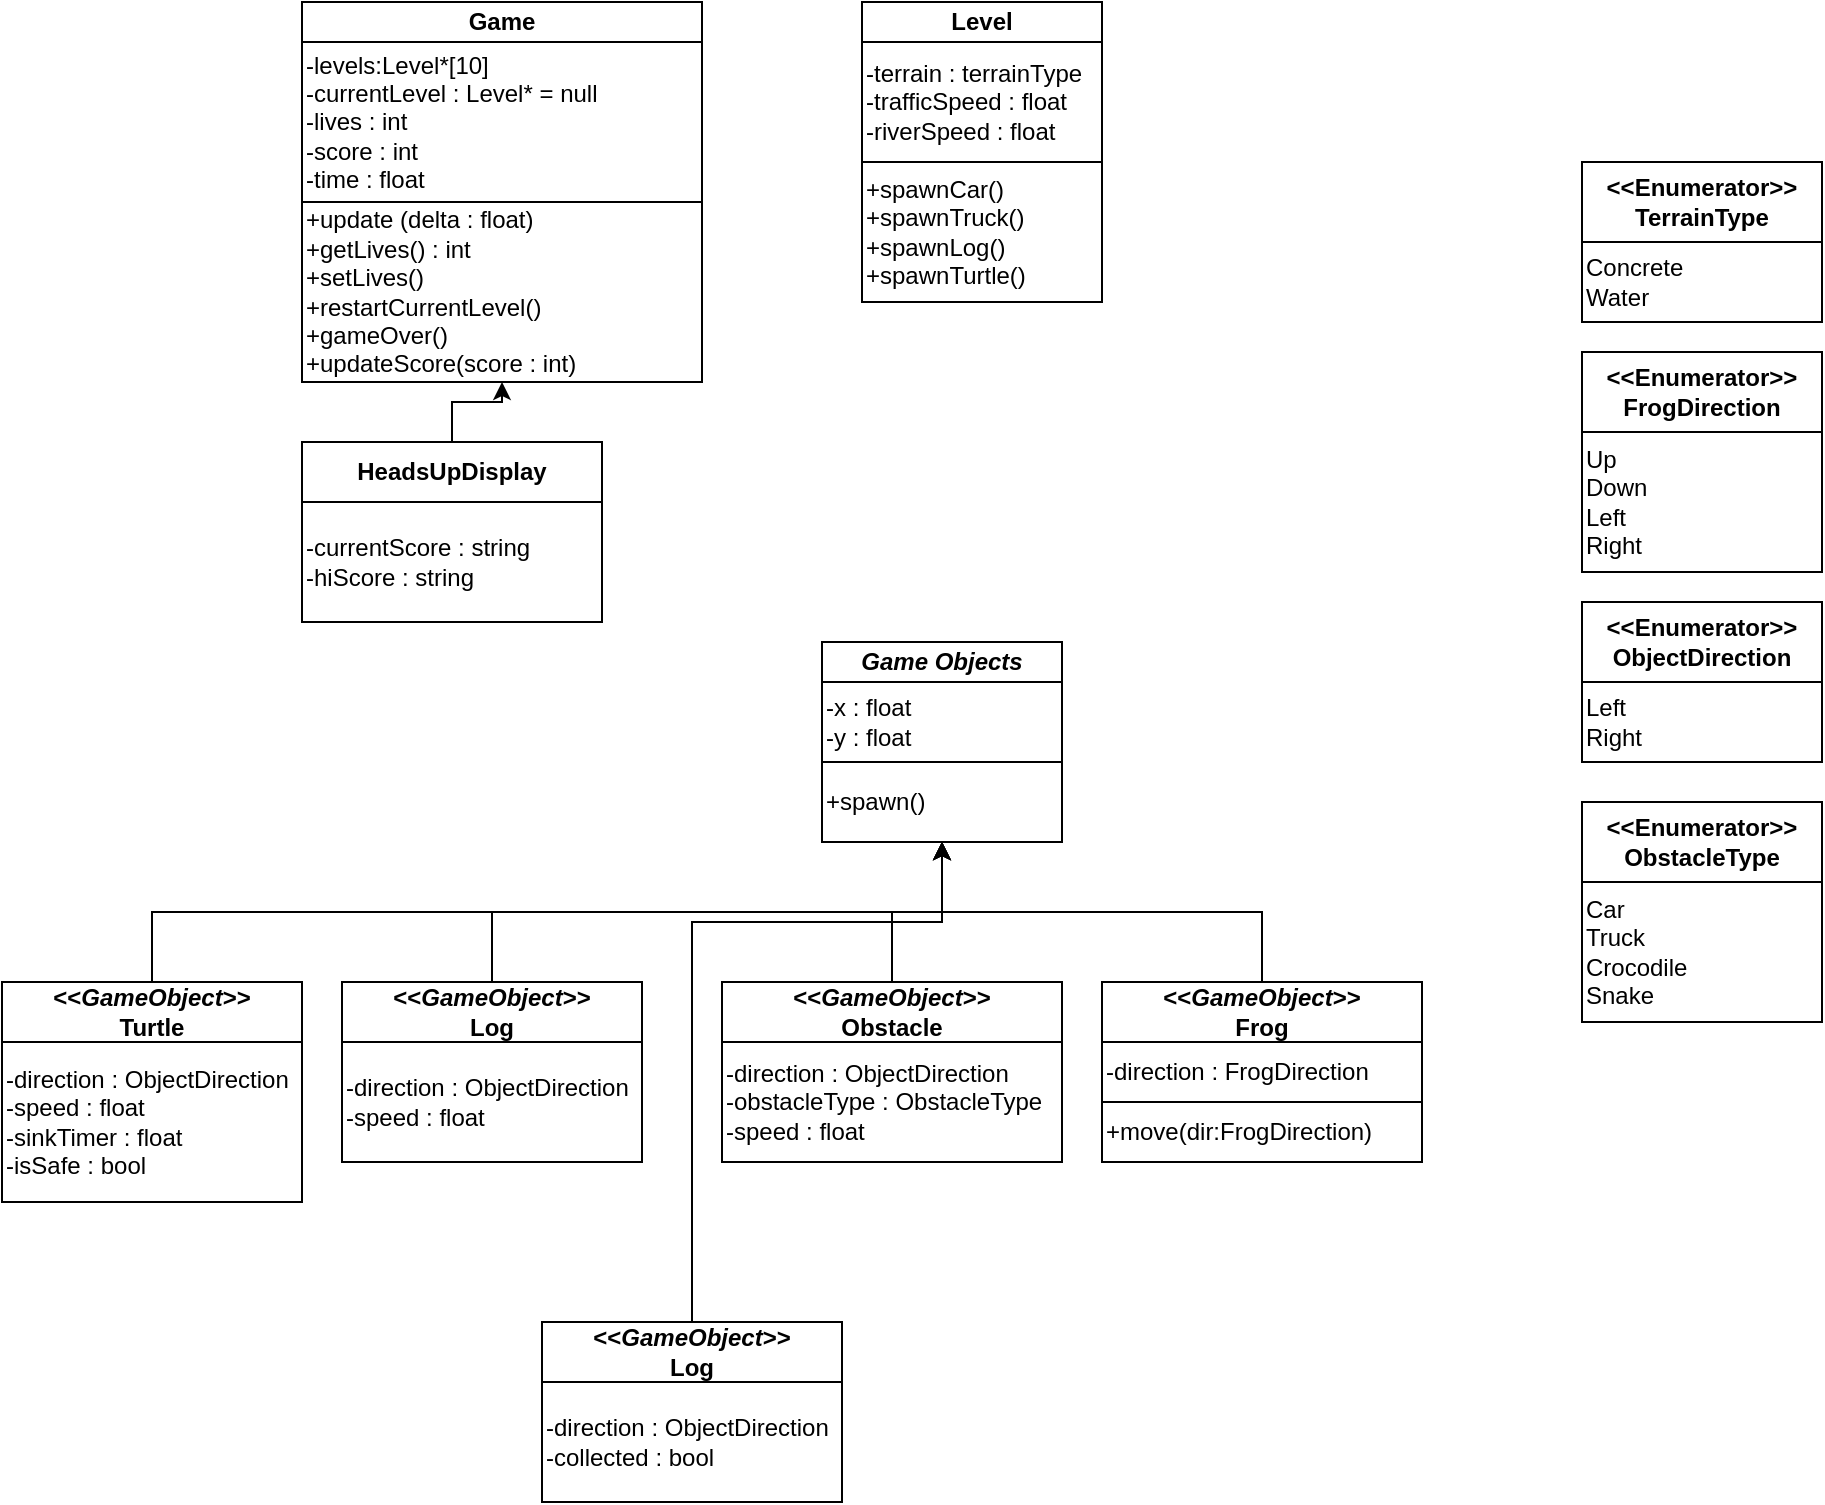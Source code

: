 <mxfile version="24.7.14">
  <diagram name="Page-1" id="NJD1xEHM0Zk8MOVv6M6O">
    <mxGraphModel dx="2107" dy="686" grid="1" gridSize="10" guides="1" tooltips="1" connect="1" arrows="1" fold="1" page="1" pageScale="1" pageWidth="850" pageHeight="1100" math="0" shadow="0">
      <root>
        <mxCell id="0" />
        <mxCell id="1" parent="0" />
        <mxCell id="fS9az8req5skJExZvttT-36" value="&lt;div&gt;Game&lt;/div&gt;" style="swimlane;whiteSpace=wrap;html=1;startSize=20;" vertex="1" parent="1">
          <mxGeometry x="40" y="320" width="200" height="190" as="geometry" />
        </mxCell>
        <mxCell id="fS9az8req5skJExZvttT-37" value="-levels:Level*[10]&lt;div&gt;-currentLevel : Level* = null&lt;/div&gt;&lt;div&gt;-lives : int&lt;/div&gt;&lt;div&gt;-score : int&lt;/div&gt;&lt;div&gt;-time : float&lt;/div&gt;" style="rounded=0;whiteSpace=wrap;html=1;align=left;" vertex="1" parent="fS9az8req5skJExZvttT-36">
          <mxGeometry y="20" width="200" height="80" as="geometry" />
        </mxCell>
        <mxCell id="fS9az8req5skJExZvttT-38" value="&lt;div&gt;+update (delta : float)&lt;/div&gt;+getLives() : int&lt;div&gt;+setLives()&lt;/div&gt;&lt;div&gt;+restartCurrentLevel()&lt;/div&gt;&lt;div&gt;+gameOver()&lt;/div&gt;&lt;div&gt;+updateScore(score : int)&lt;/div&gt;" style="rounded=0;whiteSpace=wrap;html=1;align=left;" vertex="1" parent="fS9az8req5skJExZvttT-36">
          <mxGeometry y="100" width="200" height="90" as="geometry" />
        </mxCell>
        <mxCell id="fS9az8req5skJExZvttT-77" style="edgeStyle=orthogonalEdgeStyle;rounded=0;orthogonalLoop=1;jettySize=auto;html=1;exitX=0.5;exitY=0;exitDx=0;exitDy=0;" edge="1" parent="1" source="fS9az8req5skJExZvttT-40" target="fS9az8req5skJExZvttT-38">
          <mxGeometry relative="1" as="geometry" />
        </mxCell>
        <mxCell id="fS9az8req5skJExZvttT-40" value="HeadsUpDisplay" style="swimlane;whiteSpace=wrap;html=1;startSize=30;" vertex="1" parent="1">
          <mxGeometry x="40" y="540" width="150" height="90" as="geometry" />
        </mxCell>
        <mxCell id="fS9az8req5skJExZvttT-41" value="-currentScore : string&lt;div&gt;&lt;span style=&quot;background-color: initial;&quot;&gt;-hiScore : string&lt;/span&gt;&lt;/div&gt;" style="rounded=0;whiteSpace=wrap;html=1;align=left;" vertex="1" parent="fS9az8req5skJExZvttT-40">
          <mxGeometry y="30" width="150" height="60" as="geometry" />
        </mxCell>
        <mxCell id="fS9az8req5skJExZvttT-43" value="Level" style="swimlane;whiteSpace=wrap;html=1;startSize=20;" vertex="1" parent="1">
          <mxGeometry x="320" y="320" width="120" height="150" as="geometry" />
        </mxCell>
        <mxCell id="fS9az8req5skJExZvttT-44" value="-terrain : terrainType&lt;div&gt;-trafficSpeed : float&lt;/div&gt;&lt;div&gt;-riverSpeed : float&lt;/div&gt;" style="rounded=0;whiteSpace=wrap;html=1;align=left;" vertex="1" parent="fS9az8req5skJExZvttT-43">
          <mxGeometry y="20" width="120" height="60" as="geometry" />
        </mxCell>
        <mxCell id="fS9az8req5skJExZvttT-45" value="+spawnCar()&lt;div&gt;+spawnTruck()&lt;/div&gt;&lt;div&gt;+spawnLog()&lt;/div&gt;&lt;div&gt;+spawnTurtle()&lt;/div&gt;" style="rounded=0;whiteSpace=wrap;html=1;align=left;" vertex="1" parent="fS9az8req5skJExZvttT-43">
          <mxGeometry y="80" width="120" height="70" as="geometry" />
        </mxCell>
        <mxCell id="fS9az8req5skJExZvttT-73" style="edgeStyle=orthogonalEdgeStyle;rounded=0;orthogonalLoop=1;jettySize=auto;html=1;exitX=0.5;exitY=0;exitDx=0;exitDy=0;entryX=0.5;entryY=1;entryDx=0;entryDy=0;" edge="1" parent="1" source="fS9az8req5skJExZvttT-47" target="fS9az8req5skJExZvttT-58">
          <mxGeometry relative="1" as="geometry" />
        </mxCell>
        <mxCell id="fS9az8req5skJExZvttT-47" value="&lt;div&gt;&amp;lt;&amp;lt;&lt;i&gt;GameObject&lt;/i&gt;&amp;gt;&amp;gt;&lt;/div&gt;Frog" style="swimlane;whiteSpace=wrap;html=1;startSize=30;" vertex="1" parent="1">
          <mxGeometry x="440" y="810" width="160" height="90" as="geometry" />
        </mxCell>
        <mxCell id="fS9az8req5skJExZvttT-48" value="&lt;div&gt;-direction : FrogDirection&lt;/div&gt;" style="rounded=0;whiteSpace=wrap;html=1;align=left;" vertex="1" parent="fS9az8req5skJExZvttT-47">
          <mxGeometry y="30" width="160" height="30" as="geometry" />
        </mxCell>
        <mxCell id="fS9az8req5skJExZvttT-49" value="+move(dir:FrogDirection)" style="rounded=0;whiteSpace=wrap;html=1;align=left;" vertex="1" parent="fS9az8req5skJExZvttT-47">
          <mxGeometry y="60" width="160" height="30" as="geometry" />
        </mxCell>
        <mxCell id="fS9az8req5skJExZvttT-50" value="&amp;lt;&amp;lt;Enumerator&lt;span style=&quot;background-color: initial;&quot;&gt;&amp;gt;&amp;gt;&lt;/span&gt;&lt;div&gt;TerrainType&lt;/div&gt;" style="swimlane;whiteSpace=wrap;html=1;startSize=40;" vertex="1" parent="1">
          <mxGeometry x="680" y="400" width="120" height="80" as="geometry" />
        </mxCell>
        <mxCell id="fS9az8req5skJExZvttT-51" value="Concrete&lt;div&gt;Water&lt;/div&gt;" style="rounded=0;whiteSpace=wrap;html=1;align=left;" vertex="1" parent="fS9az8req5skJExZvttT-50">
          <mxGeometry y="40" width="120" height="40" as="geometry" />
        </mxCell>
        <mxCell id="fS9az8req5skJExZvttT-52" value="&amp;lt;&amp;lt;Enumerator&amp;gt;&amp;gt;&lt;div&gt;FrogDirection&lt;/div&gt;" style="swimlane;whiteSpace=wrap;html=1;startSize=40;" vertex="1" parent="1">
          <mxGeometry x="680" y="495" width="120" height="110" as="geometry" />
        </mxCell>
        <mxCell id="fS9az8req5skJExZvttT-53" value="Up&lt;div&gt;Down&lt;/div&gt;&lt;div&gt;Left&lt;/div&gt;&lt;div&gt;Right&lt;/div&gt;" style="rounded=0;whiteSpace=wrap;html=1;align=left;" vertex="1" parent="fS9az8req5skJExZvttT-52">
          <mxGeometry y="40" width="120" height="70" as="geometry" />
        </mxCell>
        <mxCell id="fS9az8req5skJExZvttT-74" style="edgeStyle=orthogonalEdgeStyle;rounded=0;orthogonalLoop=1;jettySize=auto;html=1;exitX=0.5;exitY=0;exitDx=0;exitDy=0;entryX=0.5;entryY=1;entryDx=0;entryDy=0;" edge="1" parent="1" source="fS9az8req5skJExZvttT-57" target="fS9az8req5skJExZvttT-60">
          <mxGeometry relative="1" as="geometry" />
        </mxCell>
        <mxCell id="fS9az8req5skJExZvttT-57" value="&amp;lt;&amp;lt;&lt;i&gt;GameObject&lt;/i&gt;&amp;gt;&amp;gt;&lt;div&gt;Obstacle&lt;/div&gt;" style="swimlane;whiteSpace=wrap;html=1;startSize=30;" vertex="1" parent="1">
          <mxGeometry x="250" y="810" width="170" height="90" as="geometry">
            <mxRectangle x="250" y="810" width="140" height="40" as="alternateBounds" />
          </mxGeometry>
        </mxCell>
        <mxCell id="fS9az8req5skJExZvttT-66" value="-direction : ObjectDirection&lt;div&gt;-obstacleType : ObstacleType&lt;/div&gt;&lt;div&gt;-speed : float&lt;/div&gt;" style="rounded=0;whiteSpace=wrap;html=1;align=left;" vertex="1" parent="fS9az8req5skJExZvttT-57">
          <mxGeometry y="30" width="170" height="60" as="geometry" />
        </mxCell>
        <mxCell id="fS9az8req5skJExZvttT-58" value="&lt;i&gt;Game Objects&lt;/i&gt;" style="swimlane;whiteSpace=wrap;html=1;startSize=20;" vertex="1" parent="1">
          <mxGeometry x="300" y="640" width="120" height="100" as="geometry" />
        </mxCell>
        <mxCell id="fS9az8req5skJExZvttT-59" value="-x : float&lt;div&gt;-y : float&lt;/div&gt;" style="rounded=0;whiteSpace=wrap;html=1;align=left;" vertex="1" parent="fS9az8req5skJExZvttT-58">
          <mxGeometry y="20" width="120" height="40" as="geometry" />
        </mxCell>
        <mxCell id="fS9az8req5skJExZvttT-60" value="+spawn()" style="rounded=0;whiteSpace=wrap;html=1;align=left;" vertex="1" parent="fS9az8req5skJExZvttT-58">
          <mxGeometry y="60" width="120" height="40" as="geometry" />
        </mxCell>
        <mxCell id="fS9az8req5skJExZvttT-75" style="edgeStyle=orthogonalEdgeStyle;rounded=0;orthogonalLoop=1;jettySize=auto;html=1;exitX=0.5;exitY=0;exitDx=0;exitDy=0;entryX=0.5;entryY=1;entryDx=0;entryDy=0;" edge="1" parent="1" source="fS9az8req5skJExZvttT-64" target="fS9az8req5skJExZvttT-60">
          <mxGeometry relative="1" as="geometry">
            <mxPoint x="330" y="750" as="targetPoint" />
          </mxGeometry>
        </mxCell>
        <mxCell id="fS9az8req5skJExZvttT-64" value="&amp;lt;&amp;lt;&lt;i&gt;GameObject&lt;/i&gt;&amp;gt;&amp;gt;&lt;div&gt;Log&lt;/div&gt;" style="swimlane;whiteSpace=wrap;html=1;startSize=30;" vertex="1" parent="1">
          <mxGeometry x="60" y="810" width="150" height="90" as="geometry" />
        </mxCell>
        <mxCell id="fS9az8req5skJExZvttT-72" value="-direction : ObjectDirection&lt;div&gt;-speed : float&lt;/div&gt;" style="rounded=0;whiteSpace=wrap;html=1;align=left;" vertex="1" parent="fS9az8req5skJExZvttT-64">
          <mxGeometry y="30" width="150" height="60" as="geometry" />
        </mxCell>
        <mxCell id="fS9az8req5skJExZvttT-65" value="&amp;lt;&amp;lt;&lt;i&gt;GameObject&lt;/i&gt;&amp;gt;&amp;gt;&lt;div&gt;Turtle&lt;/div&gt;" style="swimlane;whiteSpace=wrap;html=1;startSize=30;" vertex="1" parent="1">
          <mxGeometry x="-110" y="810" width="150" height="110" as="geometry" />
        </mxCell>
        <mxCell id="fS9az8req5skJExZvttT-71" value="-direction : ObjectDirection&lt;div&gt;-speed : float&lt;/div&gt;&lt;div&gt;-sinkTimer : float&lt;/div&gt;&lt;div&gt;-isSafe : bool&lt;/div&gt;" style="rounded=0;whiteSpace=wrap;html=1;align=left;" vertex="1" parent="fS9az8req5skJExZvttT-65">
          <mxGeometry y="30" width="150" height="80" as="geometry" />
        </mxCell>
        <mxCell id="fS9az8req5skJExZvttT-67" value="&amp;lt;&amp;lt;Enumerator&amp;gt;&amp;gt;&lt;div&gt;ObjectDirection&lt;/div&gt;" style="swimlane;whiteSpace=wrap;html=1;startSize=40;" vertex="1" parent="1">
          <mxGeometry x="680" y="620" width="120" height="80" as="geometry" />
        </mxCell>
        <mxCell id="fS9az8req5skJExZvttT-68" value="&lt;div&gt;Left&lt;/div&gt;&lt;div&gt;Right&lt;/div&gt;" style="rounded=0;whiteSpace=wrap;html=1;align=left;" vertex="1" parent="fS9az8req5skJExZvttT-67">
          <mxGeometry y="40" width="120" height="40" as="geometry" />
        </mxCell>
        <mxCell id="fS9az8req5skJExZvttT-69" value="&amp;lt;&amp;lt;Enumerator&amp;gt;&amp;gt;&lt;div&gt;ObstacleType&lt;/div&gt;" style="swimlane;whiteSpace=wrap;html=1;startSize=40;" vertex="1" parent="1">
          <mxGeometry x="680" y="720" width="120" height="110" as="geometry" />
        </mxCell>
        <mxCell id="fS9az8req5skJExZvttT-70" value="&lt;div&gt;Car&lt;/div&gt;&lt;div&gt;Truck&lt;/div&gt;&lt;div&gt;Crocodile&lt;/div&gt;&lt;div&gt;Snake&lt;/div&gt;" style="rounded=0;whiteSpace=wrap;html=1;align=left;" vertex="1" parent="fS9az8req5skJExZvttT-69">
          <mxGeometry y="40" width="120" height="70" as="geometry" />
        </mxCell>
        <mxCell id="fS9az8req5skJExZvttT-76" style="edgeStyle=orthogonalEdgeStyle;rounded=0;orthogonalLoop=1;jettySize=auto;html=1;exitX=0.5;exitY=0;exitDx=0;exitDy=0;entryX=0.5;entryY=1;entryDx=0;entryDy=0;" edge="1" parent="1" source="fS9az8req5skJExZvttT-65" target="fS9az8req5skJExZvttT-60">
          <mxGeometry relative="1" as="geometry" />
        </mxCell>
        <mxCell id="fS9az8req5skJExZvttT-82" style="edgeStyle=orthogonalEdgeStyle;rounded=0;orthogonalLoop=1;jettySize=auto;html=1;exitX=0.5;exitY=0;exitDx=0;exitDy=0;entryX=0.5;entryY=1;entryDx=0;entryDy=0;" edge="1" parent="1" source="fS9az8req5skJExZvttT-78" target="fS9az8req5skJExZvttT-58">
          <mxGeometry relative="1" as="geometry">
            <Array as="points">
              <mxPoint x="235" y="780" />
              <mxPoint x="360" y="780" />
            </Array>
          </mxGeometry>
        </mxCell>
        <mxCell id="fS9az8req5skJExZvttT-78" value="&amp;lt;&amp;lt;&lt;i&gt;GameObject&lt;/i&gt;&amp;gt;&amp;gt;&lt;div&gt;Log&lt;/div&gt;" style="swimlane;whiteSpace=wrap;html=1;startSize=30;" vertex="1" parent="1">
          <mxGeometry x="160" y="980" width="150" height="90" as="geometry" />
        </mxCell>
        <mxCell id="fS9az8req5skJExZvttT-79" value="-direction : ObjectDirection&lt;div&gt;-collected : bool&lt;/div&gt;" style="rounded=0;whiteSpace=wrap;html=1;align=left;" vertex="1" parent="fS9az8req5skJExZvttT-78">
          <mxGeometry y="30" width="150" height="60" as="geometry" />
        </mxCell>
      </root>
    </mxGraphModel>
  </diagram>
</mxfile>
